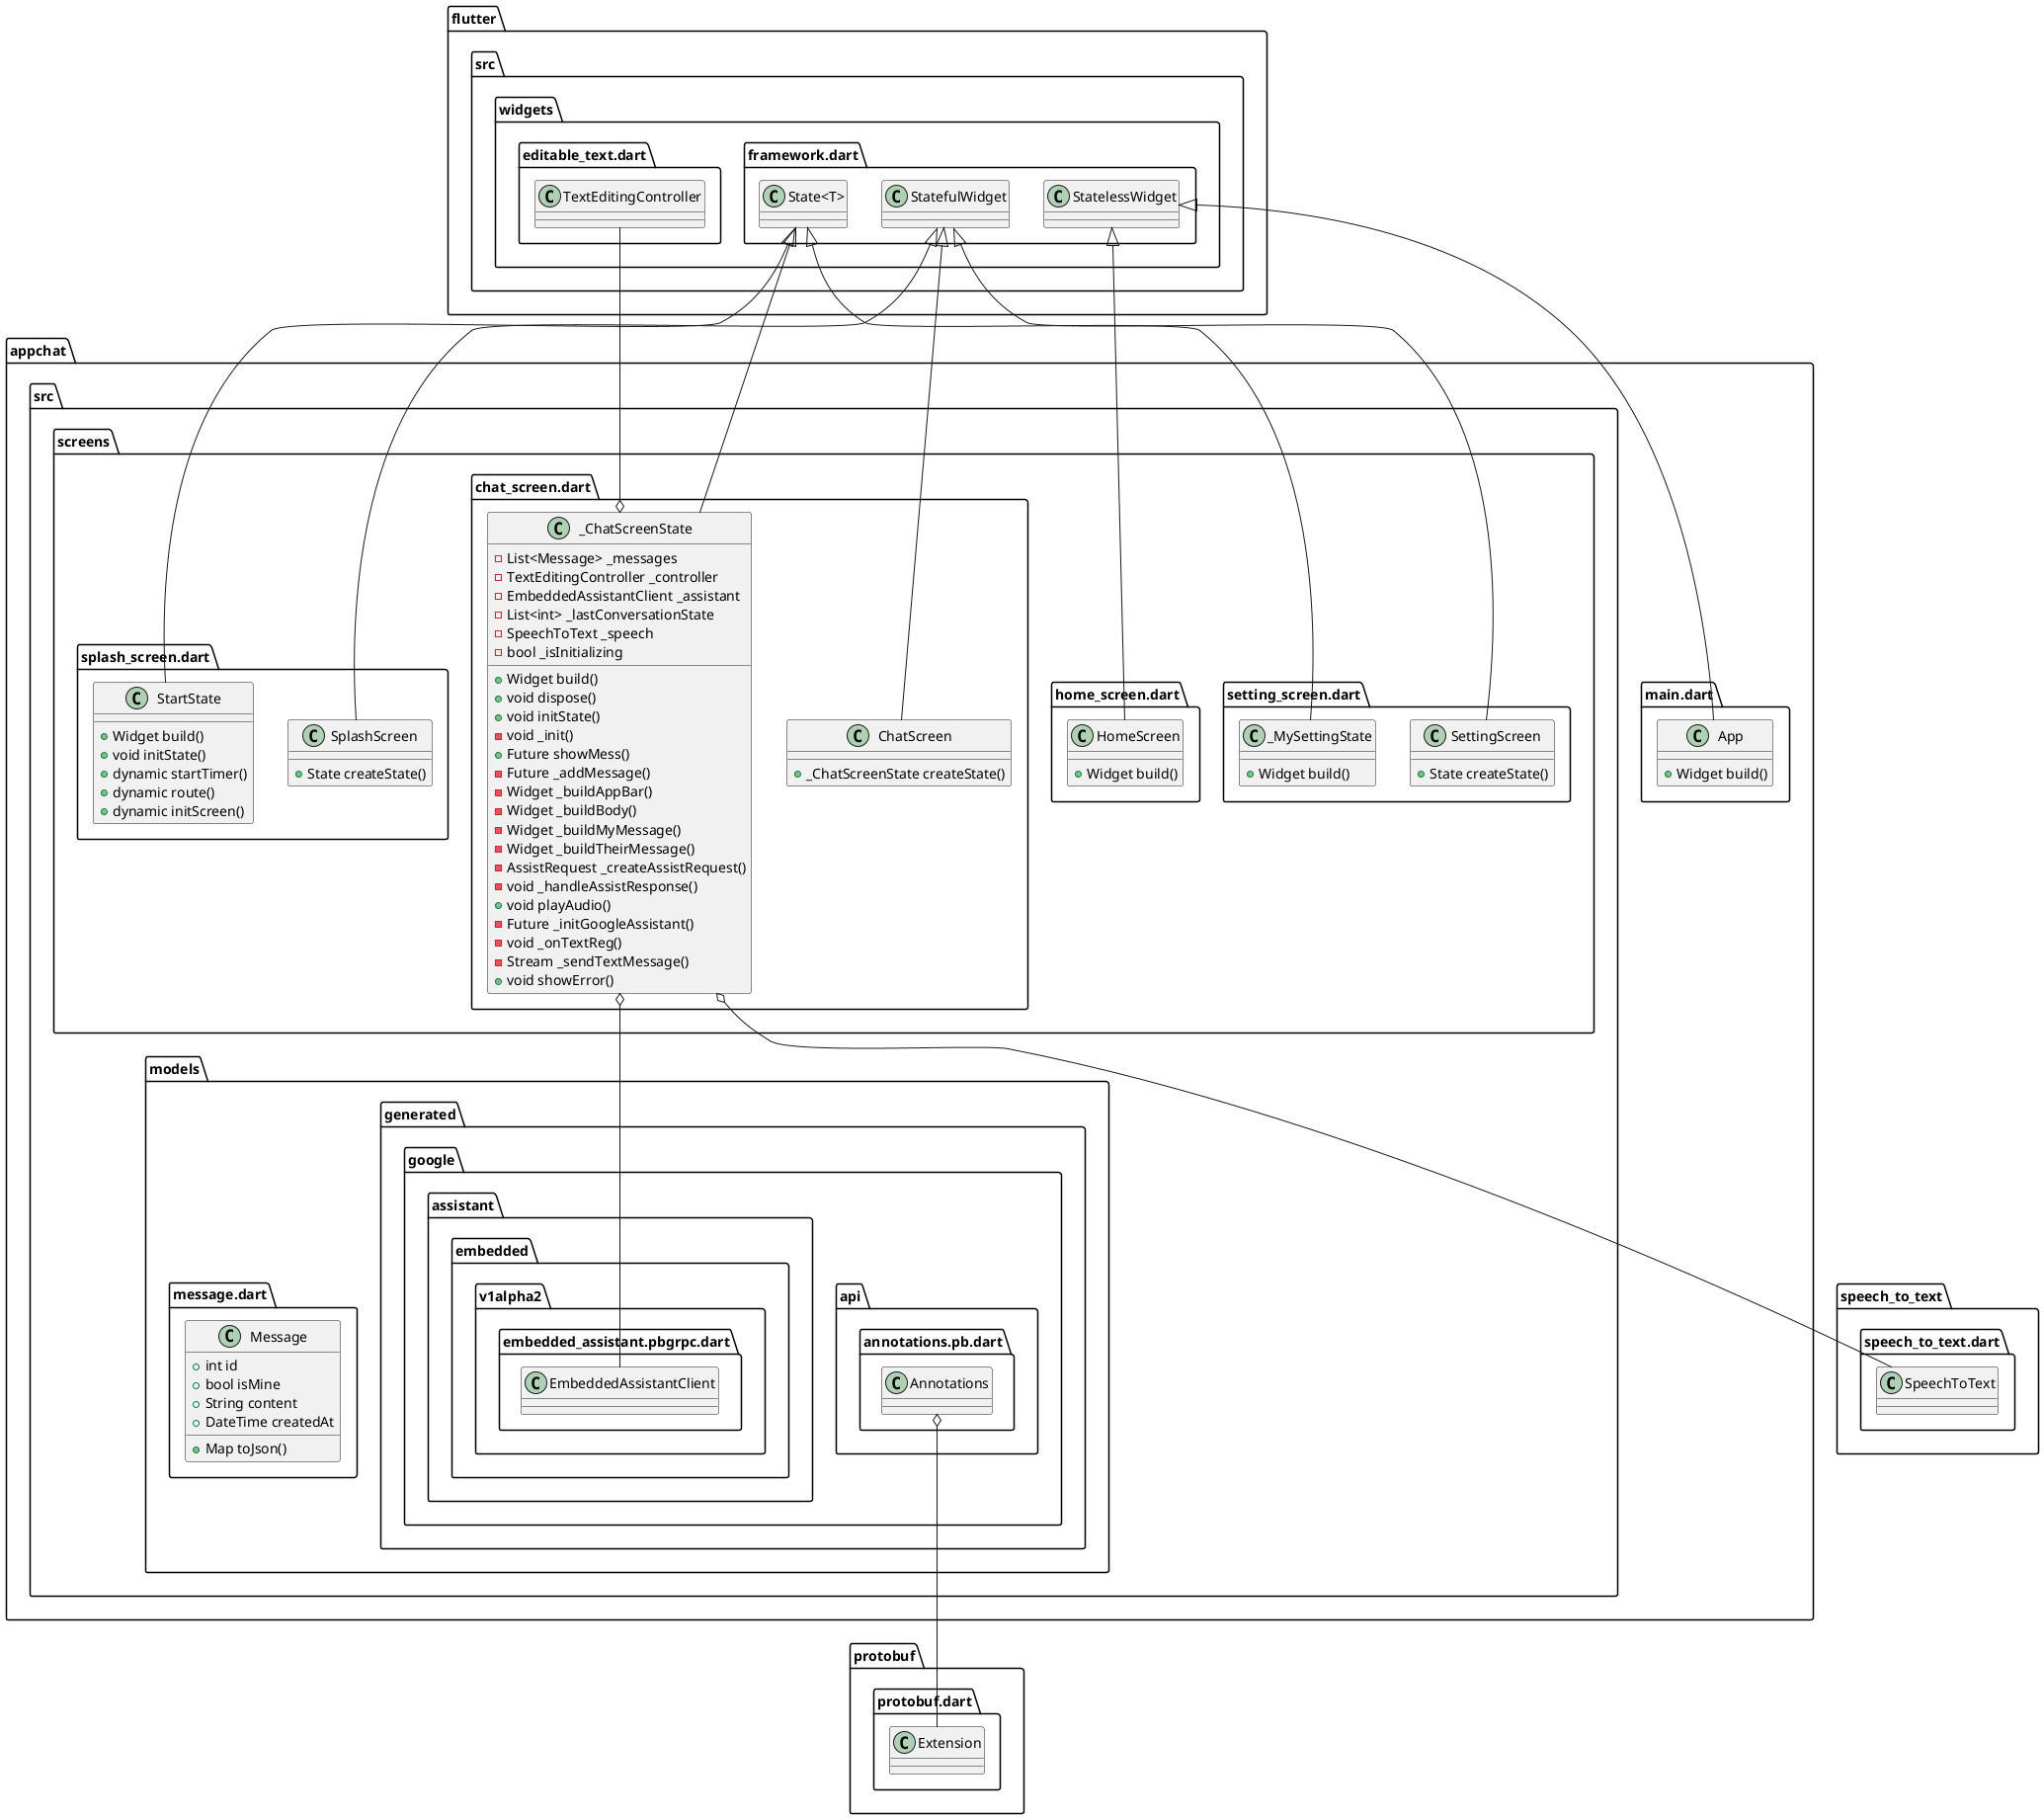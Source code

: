@startuml
set namespaceSeparator ::

class "appchat::main.dart::App" {
  +Widget build()
}

"flutter::src::widgets::framework.dart::StatelessWidget" <|-- "appchat::main.dart::App"

' class "appchat::src::models::generated::google::type::latlng.pb.dart::LatLng" {
'   {static} -BuilderInfo _i
'   {static} -LatLng _defaultInstance
'   +BuilderInfo info_
'   +double latitude
'   +double longitude
'   +LatLng clone()
'   +LatLng copyWith()
'   {static} +LatLng create()
'   +LatLng createEmptyInstance()
'   {static} +PbList createRepeated()
'   {static} +LatLng getDefault()
'   +bool hasLatitude()
'   +void clearLatitude()
'   +bool hasLongitude()
'   +void clearLongitude()
' }

' "appchat::src::models::generated::google::type::latlng.pb.dart::LatLng" o-- "protobuf::protobuf.dart::BuilderInfo"
' "appchat::src::models::generated::google::type::latlng.pb.dart::LatLng" o-- "appchat::src::models::generated::google::type::latlng.pb.dart::LatLng"
' "protobuf::protobuf.dart::GeneratedMessage" <|-- "appchat::src::models::generated::google::type::latlng.pb.dart::LatLng"

' class "appchat::src::models::generated::google::assistant::embedded::v1alpha2::embedded_assistant.pbgrpc.dart::EmbeddedAssistantClient" {
'   {static} -ClientMethod<AssistRequest, AssistResponse> _$assist
'   +ResponseStream assist()
' }

' "appchat::src::models::generated::google::assistant::embedded::v1alpha2::embedded_assistant.pbgrpc.dart::EmbeddedAssistantClient" o-- "grpc::src::client::method.dart::ClientMethod<AssistRequest, AssistResponse>"
' "grpc::src::client::client.dart::Client" <|-- "appchat::src::models::generated::google::assistant::embedded::v1alpha2::embedded_assistant.pbgrpc.dart::EmbeddedAssistantClient"

' abstract class "appchat::src::models::generated::google::assistant::embedded::v1alpha2::embedded_assistant.pbgrpc.dart::EmbeddedAssistantServiceBase" {
'   +String $name
'   +Stream assist()
' }

' "grpc::src::server::service.dart::Service" <|-- "appchat::src::models::generated::google::assistant::embedded::v1alpha2::embedded_assistant.pbgrpc.dart::EmbeddedAssistantServiceBase"

' class "appchat::src::models::generated::google::assistant::embedded::v1alpha2::embedded_assistant.pbenum.dart::AssistResponse_EventType" {
'   {static} +AssistResponse_EventType EVENT_TYPE_UNSPECIFIED
'   {static} +AssistResponse_EventType END_OF_UTTERANCE
'   {static} +List<AssistResponse_EventType> values
'   {static} -Map<int, AssistResponse_EventType> _byValue
'   {static} +AssistResponse_EventType valueOf()
' }

' "appchat::src::models::generated::google::assistant::embedded::v1alpha2::embedded_assistant.pbenum.dart::AssistResponse_EventType" o-- "appchat::src::models::generated::google::assistant::embedded::v1alpha2::embedded_assistant.pbenum.dart::AssistResponse_EventType"
' "protobuf::protobuf.dart::ProtobufEnum" <|-- "appchat::src::models::generated::google::assistant::embedded::v1alpha2::embedded_assistant.pbenum.dart::AssistResponse_EventType"

' class "appchat::src::models::generated::google::assistant::embedded::v1alpha2::embedded_assistant.pbenum.dart::AudioInConfig_Encoding" {
'   {static} +AudioInConfig_Encoding ENCODING_UNSPECIFIED
'   {static} +AudioInConfig_Encoding LINEAR16
'   {static} +AudioInConfig_Encoding FLAC
'   {static} +List<AudioInConfig_Encoding> values
'   {static} -Map<int, AudioInConfig_Encoding> _byValue
'   {static} +AudioInConfig_Encoding valueOf()
' }

' "appchat::src::models::generated::google::assistant::embedded::v1alpha2::embedded_assistant.pbenum.dart::AudioInConfig_Encoding" o-- "appchat::src::models::generated::google::assistant::embedded::v1alpha2::embedded_assistant.pbenum.dart::AudioInConfig_Encoding"
' "protobuf::protobuf.dart::ProtobufEnum" <|-- "appchat::src::models::generated::google::assistant::embedded::v1alpha2::embedded_assistant.pbenum.dart::AudioInConfig_Encoding"

' class "appchat::src::models::generated::google::assistant::embedded::v1alpha2::embedded_assistant.pbenum.dart::AudioOutConfig_Encoding" {
'   {static} +AudioOutConfig_Encoding ENCODING_UNSPECIFIED
'   {static} +AudioOutConfig_Encoding LINEAR16
'   {static} +AudioOutConfig_Encoding MP3
'   {static} +AudioOutConfig_Encoding OPUS_IN_OGG
'   {static} +List<AudioOutConfig_Encoding> values
'   {static} -Map<int, AudioOutConfig_Encoding> _byValue
'   {static} +AudioOutConfig_Encoding valueOf()
' }

' "appchat::src::models::generated::google::assistant::embedded::v1alpha2::embedded_assistant.pbenum.dart::AudioOutConfig_Encoding" o-- "appchat::src::models::generated::google::assistant::embedded::v1alpha2::embedded_assistant.pbenum.dart::AudioOutConfig_Encoding"
' "protobuf::protobuf.dart::ProtobufEnum" <|-- "appchat::src::models::generated::google::assistant::embedded::v1alpha2::embedded_assistant.pbenum.dart::AudioOutConfig_Encoding"

' class "appchat::src::models::generated::google::assistant::embedded::v1alpha2::embedded_assistant.pbenum.dart::ScreenOutConfig_ScreenMode" {
'   {static} +ScreenOutConfig_ScreenMode SCREEN_MODE_UNSPECIFIED
'   {static} +ScreenOutConfig_ScreenMode OFF
'   {static} +ScreenOutConfig_ScreenMode PLAYING
'   {static} +List<ScreenOutConfig_ScreenMode> values
'   {static} -Map<int, ScreenOutConfig_ScreenMode> _byValue
'   {static} +ScreenOutConfig_ScreenMode valueOf()
' }

' "appchat::src::models::generated::google::assistant::embedded::v1alpha2::embedded_assistant.pbenum.dart::ScreenOutConfig_ScreenMode" o-- "appchat::src::models::generated::google::assistant::embedded::v1alpha2::embedded_assistant.pbenum.dart::ScreenOutConfig_ScreenMode"
' "protobuf::protobuf.dart::ProtobufEnum" <|-- "appchat::src::models::generated::google::assistant::embedded::v1alpha2::embedded_assistant.pbenum.dart::ScreenOutConfig_ScreenMode"

' class "appchat::src::models::generated::google::assistant::embedded::v1alpha2::embedded_assistant.pbenum.dart::ScreenOut_Format" {
'   {static} +ScreenOut_Format FORMAT_UNSPECIFIED
'   {static} +ScreenOut_Format HTML
'   {static} +List<ScreenOut_Format> values
'   {static} -Map<int, ScreenOut_Format> _byValue
'   {static} +ScreenOut_Format valueOf()
' }

' "appchat::src::models::generated::google::assistant::embedded::v1alpha2::embedded_assistant.pbenum.dart::ScreenOut_Format" o-- "appchat::src::models::generated::google::assistant::embedded::v1alpha2::embedded_assistant.pbenum.dart::ScreenOut_Format"
' "protobuf::protobuf.dart::ProtobufEnum" <|-- "appchat::src::models::generated::google::assistant::embedded::v1alpha2::embedded_assistant.pbenum.dart::ScreenOut_Format"

' class "appchat::src::models::generated::google::assistant::embedded::v1alpha2::embedded_assistant.pbenum.dart::DialogStateOut_MicrophoneMode" {
'   {static} +DialogStateOut_MicrophoneMode MICROPHONE_MODE_UNSPECIFIED
'   {static} +DialogStateOut_MicrophoneMode CLOSE_MICROPHONE
'   {static} +DialogStateOut_MicrophoneMode DIALOG_FOLLOW_ON
'   {static} +List<DialogStateOut_MicrophoneMode> values
'   {static} -Map<int, DialogStateOut_MicrophoneMode> _byValue
'   {static} +DialogStateOut_MicrophoneMode valueOf()
' }

' "appchat::src::models::generated::google::assistant::embedded::v1alpha2::embedded_assistant.pbenum.dart::DialogStateOut_MicrophoneMode" o-- "appchat::src::models::generated::google::assistant::embedded::v1alpha2::embedded_assistant.pbenum.dart::DialogStateOut_MicrophoneMode"
' "protobuf::protobuf.dart::ProtobufEnum" <|-- "appchat::src::models::generated::google::assistant::embedded::v1alpha2::embedded_assistant.pbenum.dart::DialogStateOut_MicrophoneMode"

' class "appchat::src::models::generated::google::assistant::embedded::v1alpha2::embedded_assistant.pb.dart::AssistRequest_Type" {
'   +int index
'   {static} +List<AssistRequest_Type> values
'   {static} +AssistRequest_Type config
'   {static} +AssistRequest_Type audioIn
'   {static} +AssistRequest_Type notSet
' }

' "appchat::src::models::generated::google::assistant::embedded::v1alpha2::embedded_assistant.pb.dart::AssistRequest_Type" o-- "appchat::src::models::generated::google::assistant::embedded::v1alpha2::embedded_assistant.pb.dart::AssistRequest_Type"

' class "appchat::src::models::generated::google::assistant::embedded::v1alpha2::embedded_assistant.pb.dart::AssistConfig_Type" {
'   +int index
'   {static} +List<AssistConfig_Type> values
'   {static} +AssistConfig_Type audioInConfig
'   {static} +AssistConfig_Type textQuery
'   {static} +AssistConfig_Type notSet
' }

' "appchat::src::models::generated::google::assistant::embedded::v1alpha2::embedded_assistant.pb.dart::AssistConfig_Type" o-- "appchat::src::models::generated::google::assistant::embedded::v1alpha2::embedded_assistant.pb.dart::AssistConfig_Type"

' class "appchat::src::models::generated::google::assistant::embedded::v1alpha2::embedded_assistant.pb.dart::DeviceLocation_Type" {
'   +int index
'   {static} +List<DeviceLocation_Type> values
'   {static} +DeviceLocation_Type coordinates
'   {static} +DeviceLocation_Type notSet
' }

' "appchat::src::models::generated::google::assistant::embedded::v1alpha2::embedded_assistant.pb.dart::DeviceLocation_Type" o-- "appchat::src::models::generated::google::assistant::embedded::v1alpha2::embedded_assistant.pb.dart::DeviceLocation_Type"

' class "appchat::src::models::generated::google::assistant::embedded::v1alpha2::embedded_assistant.pb.dart::AssistRequest" {
'   {static} -Map<int, AssistRequest_Type> _AssistRequest_TypeByTag
'   {static} -BuilderInfo _i
'   {static} -AssistRequest _defaultInstance
'   +BuilderInfo info_
'   +AssistConfig config
'   +List<int> audioIn
'   +AssistRequest clone()
'   +AssistRequest copyWith()
'   {static} +AssistRequest create()
'   +AssistRequest createEmptyInstance()
'   {static} +PbList createRepeated()
'   {static} +AssistRequest getDefault()
'   +AssistRequest_Type whichType()
'   +void clearType()
'   +bool hasConfig()
'   +void clearConfig()
'   +AssistConfig ensureConfig()
'   +bool hasAudioIn()
'   +void clearAudioIn()
' }

' "appchat::src::models::generated::google::assistant::embedded::v1alpha2::embedded_assistant.pb.dart::AssistRequest" o-- "protobuf::protobuf.dart::BuilderInfo"
' "appchat::src::models::generated::google::assistant::embedded::v1alpha2::embedded_assistant.pb.dart::AssistRequest" o-- "appchat::src::models::generated::google::assistant::embedded::v1alpha2::embedded_assistant.pb.dart::AssistRequest"
' "appchat::src::models::generated::google::assistant::embedded::v1alpha2::embedded_assistant.pb.dart::AssistRequest" o-- "appchat::src::models::generated::google::assistant::embedded::v1alpha2::embedded_assistant.pb.dart::AssistConfig"
' "protobuf::protobuf.dart::GeneratedMessage" <|-- "appchat::src::models::generated::google::assistant::embedded::v1alpha2::embedded_assistant.pb.dart::AssistRequest"

' class "appchat::src::models::generated::google::assistant::embedded::v1alpha2::embedded_assistant.pb.dart::AssistResponse" {
'   {static} -BuilderInfo _i
'   {static} -AssistResponse _defaultInstance
'   +BuilderInfo info_
'   +AssistResponse_EventType eventType
'   +List<SpeechRecognitionResult> speechResults
'   +AudioOut audioOut
'   +ScreenOut screenOut
'   +DialogStateOut dialogStateOut
'   +DeviceAction deviceAction
'   +DebugInfo debugInfo
'   +AssistResponse clone()
'   +AssistResponse copyWith()
'   {static} +AssistResponse create()
'   +AssistResponse createEmptyInstance()
'   {static} +PbList createRepeated()
'   {static} +AssistResponse getDefault()
'   +bool hasEventType()
'   +void clearEventType()
'   +bool hasAudioOut()
'   +void clearAudioOut()
'   +AudioOut ensureAudioOut()
'   +bool hasScreenOut()
'   +void clearScreenOut()
'   +ScreenOut ensureScreenOut()
'   +bool hasDialogStateOut()
'   +void clearDialogStateOut()
'   +DialogStateOut ensureDialogStateOut()
'   +bool hasDeviceAction()
'   +void clearDeviceAction()
'   +DeviceAction ensureDeviceAction()
'   +bool hasDebugInfo()
'   +void clearDebugInfo()
'   +DebugInfo ensureDebugInfo()
' }

' "appchat::src::models::generated::google::assistant::embedded::v1alpha2::embedded_assistant.pb.dart::AssistResponse" o-- "protobuf::protobuf.dart::BuilderInfo"
' "appchat::src::models::generated::google::assistant::embedded::v1alpha2::embedded_assistant.pb.dart::AssistResponse" o-- "appchat::src::models::generated::google::assistant::embedded::v1alpha2::embedded_assistant.pb.dart::AssistResponse"
' "appchat::src::models::generated::google::assistant::embedded::v1alpha2::embedded_assistant.pb.dart::AssistResponse" o-- "appchat::src::models::generated::google::assistant::embedded::v1alpha2::embedded_assistant.pbenum.dart::AssistResponse_EventType"
' "appchat::src::models::generated::google::assistant::embedded::v1alpha2::embedded_assistant.pb.dart::AssistResponse" o-- "appchat::src::models::generated::google::assistant::embedded::v1alpha2::embedded_assistant.pb.dart::AudioOut"
' "appchat::src::models::generated::google::assistant::embedded::v1alpha2::embedded_assistant.pb.dart::AssistResponse" o-- "appchat::src::models::generated::google::assistant::embedded::v1alpha2::embedded_assistant.pb.dart::ScreenOut"
' "appchat::src::models::generated::google::assistant::embedded::v1alpha2::embedded_assistant.pb.dart::AssistResponse" o-- "appchat::src::models::generated::google::assistant::embedded::v1alpha2::embedded_assistant.pb.dart::DialogStateOut"
' "appchat::src::models::generated::google::assistant::embedded::v1alpha2::embedded_assistant.pb.dart::AssistResponse" o-- "appchat::src::models::generated::google::assistant::embedded::v1alpha2::embedded_assistant.pb.dart::DeviceAction"
' "appchat::src::models::generated::google::assistant::embedded::v1alpha2::embedded_assistant.pb.dart::AssistResponse" o-- "appchat::src::models::generated::google::assistant::embedded::v1alpha2::embedded_assistant.pb.dart::DebugInfo"
' "protobuf::protobuf.dart::GeneratedMessage" <|-- "appchat::src::models::generated::google::assistant::embedded::v1alpha2::embedded_assistant.pb.dart::AssistResponse"

' class "appchat::src::models::generated::google::assistant::embedded::v1alpha2::embedded_assistant.pb.dart::DebugInfo" {
'   {static} -BuilderInfo _i
'   {static} -DebugInfo _defaultInstance
'   +BuilderInfo info_
'   +String aogAgentToAssistantJson
'   +DebugInfo clone()
'   +DebugInfo copyWith()
'   {static} +DebugInfo create()
'   +DebugInfo createEmptyInstance()
'   {static} +PbList createRepeated()
'   {static} +DebugInfo getDefault()
'   +bool hasAogAgentToAssistantJson()
'   +void clearAogAgentToAssistantJson()
' }

' "appchat::src::models::generated::google::assistant::embedded::v1alpha2::embedded_assistant.pb.dart::DebugInfo" o-- "protobuf::protobuf.dart::BuilderInfo"
' "appchat::src::models::generated::google::assistant::embedded::v1alpha2::embedded_assistant.pb.dart::DebugInfo" o-- "appchat::src::models::generated::google::assistant::embedded::v1alpha2::embedded_assistant.pb.dart::DebugInfo"
' "protobuf::protobuf.dart::GeneratedMessage" <|-- "appchat::src::models::generated::google::assistant::embedded::v1alpha2::embedded_assistant.pb.dart::DebugInfo"

' class "appchat::src::models::generated::google::assistant::embedded::v1alpha2::embedded_assistant.pb.dart::AssistConfig" {
'   {static} -Map<int, AssistConfig_Type> _AssistConfig_TypeByTag
'   {static} -BuilderInfo _i
'   {static} -AssistConfig _defaultInstance
'   +BuilderInfo info_
'   +AudioInConfig audioInConfig
'   +AudioOutConfig audioOutConfig
'   +DialogStateIn dialogStateIn
'   +DeviceConfig deviceConfig
'   +DebugConfig debugConfig
'   +String textQuery
'   +ScreenOutConfig screenOutConfig
'   +AssistConfig clone()
'   +AssistConfig copyWith()
'   {static} +AssistConfig create()
'   +AssistConfig createEmptyInstance()
'   {static} +PbList createRepeated()
'   {static} +AssistConfig getDefault()
'   +AssistConfig_Type whichType()
'   +void clearType()
'   +bool hasAudioInConfig()
'   +void clearAudioInConfig()
'   +AudioInConfig ensureAudioInConfig()
'   +bool hasAudioOutConfig()
'   +void clearAudioOutConfig()
'   +AudioOutConfig ensureAudioOutConfig()
'   +bool hasDialogStateIn()
'   +void clearDialogStateIn()
'   +DialogStateIn ensureDialogStateIn()
'   +bool hasDeviceConfig()
'   +void clearDeviceConfig()
'   +DeviceConfig ensureDeviceConfig()
'   +bool hasDebugConfig()
'   +void clearDebugConfig()
'   +DebugConfig ensureDebugConfig()
'   +bool hasTextQuery()
'   +void clearTextQuery()
'   +bool hasScreenOutConfig()
'   +void clearScreenOutConfig()
'   +ScreenOutConfig ensureScreenOutConfig()
' }

' "appchat::src::models::generated::google::assistant::embedded::v1alpha2::embedded_assistant.pb.dart::AssistConfig" o-- "protobuf::protobuf.dart::BuilderInfo"
' "appchat::src::models::generated::google::assistant::embedded::v1alpha2::embedded_assistant.pb.dart::AssistConfig" o-- "appchat::src::models::generated::google::assistant::embedded::v1alpha2::embedded_assistant.pb.dart::AssistConfig"
' "appchat::src::models::generated::google::assistant::embedded::v1alpha2::embedded_assistant.pb.dart::AssistConfig" o-- "appchat::src::models::generated::google::assistant::embedded::v1alpha2::embedded_assistant.pb.dart::AudioInConfig"
' "appchat::src::models::generated::google::assistant::embedded::v1alpha2::embedded_assistant.pb.dart::AssistConfig" o-- "appchat::src::models::generated::google::assistant::embedded::v1alpha2::embedded_assistant.pb.dart::AudioOutConfig"
' "appchat::src::models::generated::google::assistant::embedded::v1alpha2::embedded_assistant.pb.dart::AssistConfig" o-- "appchat::src::models::generated::google::assistant::embedded::v1alpha2::embedded_assistant.pb.dart::DialogStateIn"
' "appchat::src::models::generated::google::assistant::embedded::v1alpha2::embedded_assistant.pb.dart::AssistConfig" o-- "appchat::src::models::generated::google::assistant::embedded::v1alpha2::embedded_assistant.pb.dart::DeviceConfig"
' "appchat::src::models::generated::google::assistant::embedded::v1alpha2::embedded_assistant.pb.dart::AssistConfig" o-- "appchat::src::models::generated::google::assistant::embedded::v1alpha2::embedded_assistant.pb.dart::DebugConfig"
' "appchat::src::models::generated::google::assistant::embedded::v1alpha2::embedded_assistant.pb.dart::AssistConfig" o-- "appchat::src::models::generated::google::assistant::embedded::v1alpha2::embedded_assistant.pb.dart::ScreenOutConfig"
' "protobuf::protobuf.dart::GeneratedMessage" <|-- "appchat::src::models::generated::google::assistant::embedded::v1alpha2::embedded_assistant.pb.dart::AssistConfig"

' class "appchat::src::models::generated::google::assistant::embedded::v1alpha2::embedded_assistant.pb.dart::AudioInConfig" {
'   {static} -BuilderInfo _i
'   {static} -AudioInConfig _defaultInstance
'   +BuilderInfo info_
'   +AudioInConfig_Encoding encoding
'   +int sampleRateHertz
'   +AudioInConfig clone()
'   +AudioInConfig copyWith()
'   {static} +AudioInConfig create()
'   +AudioInConfig createEmptyInstance()
'   {static} +PbList createRepeated()
'   {static} +AudioInConfig getDefault()
'   +bool hasEncoding()
'   +void clearEncoding()
'   +bool hasSampleRateHertz()
'   +void clearSampleRateHertz()
' }

' "appchat::src::models::generated::google::assistant::embedded::v1alpha2::embedded_assistant.pb.dart::AudioInConfig" o-- "protobuf::protobuf.dart::BuilderInfo"
' "appchat::src::models::generated::google::assistant::embedded::v1alpha2::embedded_assistant.pb.dart::AudioInConfig" o-- "appchat::src::models::generated::google::assistant::embedded::v1alpha2::embedded_assistant.pb.dart::AudioInConfig"
' "appchat::src::models::generated::google::assistant::embedded::v1alpha2::embedded_assistant.pb.dart::AudioInConfig" o-- "appchat::src::models::generated::google::assistant::embedded::v1alpha2::embedded_assistant.pbenum.dart::AudioInConfig_Encoding"
' "protobuf::protobuf.dart::GeneratedMessage" <|-- "appchat::src::models::generated::google::assistant::embedded::v1alpha2::embedded_assistant.pb.dart::AudioInConfig"

' class "appchat::src::models::generated::google::assistant::embedded::v1alpha2::embedded_assistant.pb.dart::AudioOutConfig" {
'   {static} -BuilderInfo _i
'   {static} -AudioOutConfig _defaultInstance
'   +BuilderInfo info_
'   +AudioOutConfig_Encoding encoding
'   +int sampleRateHertz
'   +int volumePercentage
'   +AudioOutConfig clone()
'   +AudioOutConfig copyWith()
'   {static} +AudioOutConfig create()
'   +AudioOutConfig createEmptyInstance()
'   {static} +PbList createRepeated()
'   {static} +AudioOutConfig getDefault()
'   +bool hasEncoding()
'   +void clearEncoding()
'   +bool hasSampleRateHertz()
'   +void clearSampleRateHertz()
'   +bool hasVolumePercentage()
'   +void clearVolumePercentage()
' }

' "appchat::src::models::generated::google::assistant::embedded::v1alpha2::embedded_assistant.pb.dart::AudioOutConfig" o-- "protobuf::protobuf.dart::BuilderInfo"
' "appchat::src::models::generated::google::assistant::embedded::v1alpha2::embedded_assistant.pb.dart::AudioOutConfig" o-- "appchat::src::models::generated::google::assistant::embedded::v1alpha2::embedded_assistant.pb.dart::AudioOutConfig"
' "appchat::src::models::generated::google::assistant::embedded::v1alpha2::embedded_assistant.pb.dart::AudioOutConfig" o-- "appchat::src::models::generated::google::assistant::embedded::v1alpha2::embedded_assistant.pbenum.dart::AudioOutConfig_Encoding"
' "protobuf::protobuf.dart::GeneratedMessage" <|-- "appchat::src::models::generated::google::assistant::embedded::v1alpha2::embedded_assistant.pb.dart::AudioOutConfig"

' class "appchat::src::models::generated::google::assistant::embedded::v1alpha2::embedded_assistant.pb.dart::ScreenOutConfig" {
'   {static} -BuilderInfo _i
'   {static} -ScreenOutConfig _defaultInstance
'   +BuilderInfo info_
'   +ScreenOutConfig_ScreenMode screenMode
'   +ScreenOutConfig clone()
'   +ScreenOutConfig copyWith()
'   {static} +ScreenOutConfig create()
'   +ScreenOutConfig createEmptyInstance()
'   {static} +PbList createRepeated()
'   {static} +ScreenOutConfig getDefault()
'   +bool hasScreenMode()
'   +void clearScreenMode()
' }

' "appchat::src::models::generated::google::assistant::embedded::v1alpha2::embedded_assistant.pb.dart::ScreenOutConfig" o-- "protobuf::protobuf.dart::BuilderInfo"
' "appchat::src::models::generated::google::assistant::embedded::v1alpha2::embedded_assistant.pb.dart::ScreenOutConfig" o-- "appchat::src::models::generated::google::assistant::embedded::v1alpha2::embedded_assistant.pb.dart::ScreenOutConfig"
' "appchat::src::models::generated::google::assistant::embedded::v1alpha2::embedded_assistant.pb.dart::ScreenOutConfig" o-- "appchat::src::models::generated::google::assistant::embedded::v1alpha2::embedded_assistant.pbenum.dart::ScreenOutConfig_ScreenMode"
' "protobuf::protobuf.dart::GeneratedMessage" <|-- "appchat::src::models::generated::google::assistant::embedded::v1alpha2::embedded_assistant.pb.dart::ScreenOutConfig"

' class "appchat::src::models::generated::google::assistant::embedded::v1alpha2::embedded_assistant.pb.dart::DialogStateIn" {
'   {static} -BuilderInfo _i
'   {static} -DialogStateIn _defaultInstance
'   +BuilderInfo info_
'   +List<int> conversationState
'   +String languageCode
'   +DeviceLocation deviceLocation
'   +bool isNewConversation
'   +DialogStateIn clone()
'   +DialogStateIn copyWith()
'   {static} +DialogStateIn create()
'   +DialogStateIn createEmptyInstance()
'   {static} +PbList createRepeated()
'   {static} +DialogStateIn getDefault()
'   +bool hasConversationState()
'   +void clearConversationState()
'   +bool hasLanguageCode()
'   +void clearLanguageCode()
'   +bool hasDeviceLocation()
'   +void clearDeviceLocation()
'   +DeviceLocation ensureDeviceLocation()
'   +bool hasIsNewConversation()
'   +void clearIsNewConversation()
' }

' "appchat::src::models::generated::google::assistant::embedded::v1alpha2::embedded_assistant.pb.dart::DialogStateIn" o-- "protobuf::protobuf.dart::BuilderInfo"
' "appchat::src::models::generated::google::assistant::embedded::v1alpha2::embedded_assistant.pb.dart::DialogStateIn" o-- "appchat::src::models::generated::google::assistant::embedded::v1alpha2::embedded_assistant.pb.dart::DialogStateIn"
' "appchat::src::models::generated::google::assistant::embedded::v1alpha2::embedded_assistant.pb.dart::DialogStateIn" o-- "appchat::src::models::generated::google::assistant::embedded::v1alpha2::embedded_assistant.pb.dart::DeviceLocation"
' "protobuf::protobuf.dart::GeneratedMessage" <|-- "appchat::src::models::generated::google::assistant::embedded::v1alpha2::embedded_assistant.pb.dart::DialogStateIn"

' class "appchat::src::models::generated::google::assistant::embedded::v1alpha2::embedded_assistant.pb.dart::DeviceConfig" {
'   {static} -BuilderInfo _i
'   {static} -DeviceConfig _defaultInstance
'   +BuilderInfo info_
'   +String deviceId
'   +String deviceModelId
'   +DeviceConfig clone()
'   +DeviceConfig copyWith()
'   {static} +DeviceConfig create()
'   +DeviceConfig createEmptyInstance()
'   {static} +PbList createRepeated()
'   {static} +DeviceConfig getDefault()
'   +bool hasDeviceId()
'   +void clearDeviceId()
'   +bool hasDeviceModelId()
'   +void clearDeviceModelId()
' }

' "appchat::src::models::generated::google::assistant::embedded::v1alpha2::embedded_assistant.pb.dart::DeviceConfig" o-- "protobuf::protobuf.dart::BuilderInfo"
' "appchat::src::models::generated::google::assistant::embedded::v1alpha2::embedded_assistant.pb.dart::DeviceConfig" o-- "appchat::src::models::generated::google::assistant::embedded::v1alpha2::embedded_assistant.pb.dart::DeviceConfig"
' "protobuf::protobuf.dart::GeneratedMessage" <|-- "appchat::src::models::generated::google::assistant::embedded::v1alpha2::embedded_assistant.pb.dart::DeviceConfig"

' class "appchat::src::models::generated::google::assistant::embedded::v1alpha2::embedded_assistant.pb.dart::AudioOut" {
'   {static} -BuilderInfo _i
'   {static} -AudioOut _defaultInstance
'   +BuilderInfo info_
'   +List<int> audioData
'   +AudioOut clone()
'   +AudioOut copyWith()
'   {static} +AudioOut create()
'   +AudioOut createEmptyInstance()
'   {static} +PbList createRepeated()
'   {static} +AudioOut getDefault()
'   +bool hasAudioData()
'   +void clearAudioData()
' }

' "appchat::src::models::generated::google::assistant::embedded::v1alpha2::embedded_assistant.pb.dart::AudioOut" o-- "protobuf::protobuf.dart::BuilderInfo"
' "appchat::src::models::generated::google::assistant::embedded::v1alpha2::embedded_assistant.pb.dart::AudioOut" o-- "appchat::src::models::generated::google::assistant::embedded::v1alpha2::embedded_assistant.pb.dart::AudioOut"
' "protobuf::protobuf.dart::GeneratedMessage" <|-- "appchat::src::models::generated::google::assistant::embedded::v1alpha2::embedded_assistant.pb.dart::AudioOut"

' class "appchat::src::models::generated::google::assistant::embedded::v1alpha2::embedded_assistant.pb.dart::ScreenOut" {
'   {static} -BuilderInfo _i
'   {static} -ScreenOut _defaultInstance
'   +BuilderInfo info_
'   +ScreenOut_Format format
'   +List<int> data
'   +ScreenOut clone()
'   +ScreenOut copyWith()
'   {static} +ScreenOut create()
'   +ScreenOut createEmptyInstance()
'   {static} +PbList createRepeated()
'   {static} +ScreenOut getDefault()
'   +bool hasFormat()
'   +void clearFormat()
'   +bool hasData()
'   +void clearData()
' }

' "appchat::src::models::generated::google::assistant::embedded::v1alpha2::embedded_assistant.pb.dart::ScreenOut" o-- "protobuf::protobuf.dart::BuilderInfo"
' "appchat::src::models::generated::google::assistant::embedded::v1alpha2::embedded_assistant.pb.dart::ScreenOut" o-- "appchat::src::models::generated::google::assistant::embedded::v1alpha2::embedded_assistant.pb.dart::ScreenOut"
' "appchat::src::models::generated::google::assistant::embedded::v1alpha2::embedded_assistant.pb.dart::ScreenOut" o-- "appchat::src::models::generated::google::assistant::embedded::v1alpha2::embedded_assistant.pbenum.dart::ScreenOut_Format"
' "protobuf::protobuf.dart::GeneratedMessage" <|-- "appchat::src::models::generated::google::assistant::embedded::v1alpha2::embedded_assistant.pb.dart::ScreenOut"

' class "appchat::src::models::generated::google::assistant::embedded::v1alpha2::embedded_assistant.pb.dart::DeviceAction" {
'   {static} -BuilderInfo _i
'   {static} -DeviceAction _defaultInstance
'   +BuilderInfo info_
'   +String deviceRequestJson
'   +DeviceAction clone()
'   +DeviceAction copyWith()
'   {static} +DeviceAction create()
'   +DeviceAction createEmptyInstance()
'   {static} +PbList createRepeated()
'   {static} +DeviceAction getDefault()
'   +bool hasDeviceRequestJson()
'   +void clearDeviceRequestJson()
' }

' "appchat::src::models::generated::google::assistant::embedded::v1alpha2::embedded_assistant.pb.dart::DeviceAction" o-- "protobuf::protobuf.dart::BuilderInfo"
' "appchat::src::models::generated::google::assistant::embedded::v1alpha2::embedded_assistant.pb.dart::DeviceAction" o-- "appchat::src::models::generated::google::assistant::embedded::v1alpha2::embedded_assistant.pb.dart::DeviceAction"
' "protobuf::protobuf.dart::GeneratedMessage" <|-- "appchat::src::models::generated::google::assistant::embedded::v1alpha2::embedded_assistant.pb.dart::DeviceAction"

' class "appchat::src::models::generated::google::assistant::embedded::v1alpha2::embedded_assistant.pb.dart::SpeechRecognitionResult" {
'   {static} -BuilderInfo _i
'   {static} -SpeechRecognitionResult _defaultInstance
'   +BuilderInfo info_
'   +String transcript
'   +double stability
'   +SpeechRecognitionResult clone()
'   +SpeechRecognitionResult copyWith()
'   {static} +SpeechRecognitionResult create()
'   +SpeechRecognitionResult createEmptyInstance()
'   {static} +PbList createRepeated()
'   {static} +SpeechRecognitionResult getDefault()
'   +bool hasTranscript()
'   +void clearTranscript()
'   +bool hasStability()
'   +void clearStability()
' }

' "appchat::src::models::generated::google::assistant::embedded::v1alpha2::embedded_assistant.pb.dart::SpeechRecognitionResult" o-- "protobuf::protobuf.dart::BuilderInfo"
' "appchat::src::models::generated::google::assistant::embedded::v1alpha2::embedded_assistant.pb.dart::SpeechRecognitionResult" o-- "appchat::src::models::generated::google::assistant::embedded::v1alpha2::embedded_assistant.pb.dart::SpeechRecognitionResult"
' "protobuf::protobuf.dart::GeneratedMessage" <|-- "appchat::src::models::generated::google::assistant::embedded::v1alpha2::embedded_assistant.pb.dart::SpeechRecognitionResult"

' class "appchat::src::models::generated::google::assistant::embedded::v1alpha2::embedded_assistant.pb.dart::DialogStateOut" {
'   {static} -BuilderInfo _i
'   {static} -DialogStateOut _defaultInstance
'   +BuilderInfo info_
'   +String supplementalDisplayText
'   +List<int> conversationState
'   +DialogStateOut_MicrophoneMode microphoneMode
'   +int volumePercentage
'   +DialogStateOut clone()
'   +DialogStateOut copyWith()
'   {static} +DialogStateOut create()
'   +DialogStateOut createEmptyInstance()
'   {static} +PbList createRepeated()
'   {static} +DialogStateOut getDefault()
'   +bool hasSupplementalDisplayText()
'   +void clearSupplementalDisplayText()
'   +bool hasConversationState()
'   +void clearConversationState()
'   +bool hasMicrophoneMode()
'   +void clearMicrophoneMode()
'   +bool hasVolumePercentage()
'   +void clearVolumePercentage()
' }

' "appchat::src::models::generated::google::assistant::embedded::v1alpha2::embedded_assistant.pb.dart::DialogStateOut" o-- "protobuf::protobuf.dart::BuilderInfo"
' "appchat::src::models::generated::google::assistant::embedded::v1alpha2::embedded_assistant.pb.dart::DialogStateOut" o-- "appchat::src::models::generated::google::assistant::embedded::v1alpha2::embedded_assistant.pb.dart::DialogStateOut"
' "appchat::src::models::generated::google::assistant::embedded::v1alpha2::embedded_assistant.pb.dart::DialogStateOut" o-- "appchat::src::models::generated::google::assistant::embedded::v1alpha2::embedded_assistant.pbenum.dart::DialogStateOut_MicrophoneMode"
' "protobuf::protobuf.dart::GeneratedMessage" <|-- "appchat::src::models::generated::google::assistant::embedded::v1alpha2::embedded_assistant.pb.dart::DialogStateOut"

' class "appchat::src::models::generated::google::assistant::embedded::v1alpha2::embedded_assistant.pb.dart::DebugConfig" {
'   {static} -BuilderInfo _i
'   {static} -DebugConfig _defaultInstance
'   +BuilderInfo info_
'   +bool returnDebugInfo
'   +DebugConfig clone()
'   +DebugConfig copyWith()
'   {static} +DebugConfig create()
'   +DebugConfig createEmptyInstance()
'   {static} +PbList createRepeated()
'   {static} +DebugConfig getDefault()
'   +bool hasReturnDebugInfo()
'   +void clearReturnDebugInfo()
' }

' "appchat::src::models::generated::google::assistant::embedded::v1alpha2::embedded_assistant.pb.dart::DebugConfig" o-- "protobuf::protobuf.dart::BuilderInfo"
' "appchat::src::models::generated::google::assistant::embedded::v1alpha2::embedded_assistant.pb.dart::DebugConfig" o-- "appchat::src::models::generated::google::assistant::embedded::v1alpha2::embedded_assistant.pb.dart::DebugConfig"
' "protobuf::protobuf.dart::GeneratedMessage" <|-- "appchat::src::models::generated::google::assistant::embedded::v1alpha2::embedded_assistant.pb.dart::DebugConfig"

' class "appchat::src::models::generated::google::assistant::embedded::v1alpha2::embedded_assistant.pb.dart::DeviceLocation" {
'   {static} -Map<int, DeviceLocation_Type> _DeviceLocation_TypeByTag
'   {static} -BuilderInfo _i
'   {static} -DeviceLocation _defaultInstance
'   +BuilderInfo info_
'   +LatLng coordinates
'   +DeviceLocation clone()
'   +DeviceLocation copyWith()
'   {static} +DeviceLocation create()
'   +DeviceLocation createEmptyInstance()
'   {static} +PbList createRepeated()
'   {static} +DeviceLocation getDefault()
'   +DeviceLocation_Type whichType()
'   +void clearType()
'   +bool hasCoordinates()
'   +void clearCoordinates()
'   +LatLng ensureCoordinates()
' }

' "appchat::src::models::generated::google::assistant::embedded::v1alpha2::embedded_assistant.pb.dart::DeviceLocation" o-- "protobuf::protobuf.dart::BuilderInfo"
' "appchat::src::models::generated::google::assistant::embedded::v1alpha2::embedded_assistant.pb.dart::DeviceLocation" o-- "appchat::src::models::generated::google::assistant::embedded::v1alpha2::embedded_assistant.pb.dart::DeviceLocation"
' "appchat::src::models::generated::google::assistant::embedded::v1alpha2::embedded_assistant.pb.dart::DeviceLocation" o-- "appchat::src::models::generated::google::type::latlng.pb.dart::LatLng"
' "protobuf::protobuf.dart::GeneratedMessage" <|-- "appchat::src::models::generated::google::assistant::embedded::v1alpha2::embedded_assistant.pb.dart::DeviceLocation"

' class "appchat::src::models::generated::google::api::http.pb.dart::HttpRule_Pattern" {
'   +int index
'   {static} +List<HttpRule_Pattern> values
'   {static} +HttpRule_Pattern get
'   {static} +HttpRule_Pattern put
'   {static} +HttpRule_Pattern post
'   {static} +HttpRule_Pattern delete
'   {static} +HttpRule_Pattern patch
'   {static} +HttpRule_Pattern custom
'   {static} +HttpRule_Pattern notSet
' }

' "appchat::src::models::generated::google::api::http.pb.dart::HttpRule_Pattern" o-- "appchat::src::models::generated::google::api::http.pb.dart::HttpRule_Pattern"

' class "appchat::src::models::generated::google::api::http.pb.dart::Http" {
'   {static} -BuilderInfo _i
'   {static} -Http _defaultInstance
'   +BuilderInfo info_
'   +List<HttpRule> rules
'   +bool fullyDecodeReservedExpansion
'   +Http clone()
'   +Http copyWith()
'   {static} +Http create()
'   +Http createEmptyInstance()
'   {static} +PbList createRepeated()
'   {static} +Http getDefault()
'   +bool hasFullyDecodeReservedExpansion()
'   +void clearFullyDecodeReservedExpansion()
' }

' "appchat::src::models::generated::google::api::http.pb.dart::Http" o-- "protobuf::protobuf.dart::BuilderInfo"
' "appchat::src::models::generated::google::api::http.pb.dart::Http" o-- "appchat::src::models::generated::google::api::http.pb.dart::Http"
' "protobuf::protobuf.dart::GeneratedMessage" <|-- "appchat::src::models::generated::google::api::http.pb.dart::Http"

' class "appchat::src::models::generated::google::api::http.pb.dart::HttpRule" {
'   {static} -Map<int, HttpRule_Pattern> _HttpRule_PatternByTag
'   {static} -BuilderInfo _i
'   {static} -HttpRule _defaultInstance
'   +BuilderInfo info_
'   +String selector
'   +String get
'   +String put
'   +String post
'   +String delete
'   +String patch
'   +String body
'   +CustomHttpPattern custom
'   +List<HttpRule> additionalBindings
'   +String responseBody
'   +HttpRule clone()
'   +HttpRule copyWith()
'   {static} +HttpRule create()
'   +HttpRule createEmptyInstance()
'   {static} +PbList createRepeated()
'   {static} +HttpRule getDefault()
'   +HttpRule_Pattern whichPattern()
'   +void clearPattern()
'   +bool hasSelector()
'   +void clearSelector()
'   +bool hasGet()
'   +void clearGet()
'   +bool hasPut()
'   +void clearPut()
'   +bool hasPost()
'   +void clearPost()
'   +bool hasDelete()
'   +void clearDelete()
'   +bool hasPatch()
'   +void clearPatch()
'   +bool hasBody()
'   +void clearBody()
'   +bool hasCustom()
'   +void clearCustom()
'   +CustomHttpPattern ensureCustom()
'   +bool hasResponseBody()
'   +void clearResponseBody()
' }

' "appchat::src::models::generated::google::api::http.pb.dart::HttpRule" o-- "protobuf::protobuf.dart::BuilderInfo"
' "appchat::src::models::generated::google::api::http.pb.dart::HttpRule" o-- "appchat::src::models::generated::google::api::http.pb.dart::HttpRule"
' "appchat::src::models::generated::google::api::http.pb.dart::HttpRule" o-- "appchat::src::models::generated::google::api::http.pb.dart::CustomHttpPattern"
' "protobuf::protobuf.dart::GeneratedMessage" <|-- "appchat::src::models::generated::google::api::http.pb.dart::HttpRule"

' class "appchat::src::models::generated::google::api::http.pb.dart::CustomHttpPattern" {
'   {static} -BuilderInfo _i
'   {static} -CustomHttpPattern _defaultInstance
'   +BuilderInfo info_
'   +String kind
'   +String path
'   +CustomHttpPattern clone()
'   +CustomHttpPattern copyWith()
'   {static} +CustomHttpPattern create()
'   +CustomHttpPattern createEmptyInstance()
'   {static} +PbList createRepeated()
'   {static} +CustomHttpPattern getDefault()
'   +bool hasKind()
'   +void clearKind()
'   +bool hasPath()
'   +void clearPath()
' }

' "appchat::src::models::generated::google::api::http.pb.dart::CustomHttpPattern" o-- "protobuf::protobuf.dart::BuilderInfo"
' "appchat::src::models::generated::google::api::http.pb.dart::CustomHttpPattern" o-- "appchat::src::models::generated::google::api::http.pb.dart::CustomHttpPattern"
' "protobuf::protobuf.dart::GeneratedMessage" <|-- "appchat::src::models::generated::google::api::http.pb.dart::CustomHttpPattern"

' class "appchat::src::models::generated::google::api::annotations.pb.dart::Annotations" {
'   {static} +Extension http
'   {static} +void registerAllExtensions()
' }

"appchat::src::models::generated::google::api::annotations.pb.dart::Annotations" o-- "protobuf::protobuf.dart::Extension"

class "appchat::src::models::message.dart::Message" {
  +int id
  +bool isMine
  +String content
  +DateTime createdAt
  +Map toJson()
}

class "appchat::src::screens::setting_screen.dart::SettingScreen" {
  +State createState()
}

"flutter::src::widgets::framework.dart::StatefulWidget" <|-- "appchat::src::screens::setting_screen.dart::SettingScreen"

class "appchat::src::screens::setting_screen.dart::_MySettingState" {
  +Widget build()
}

"flutter::src::widgets::framework.dart::State<T>" <|-- "appchat::src::screens::setting_screen.dart::_MySettingState"

class "appchat::src::screens::home_screen.dart::HomeScreen" {
  +Widget build()
}

"flutter::src::widgets::framework.dart::StatelessWidget" <|-- "appchat::src::screens::home_screen.dart::HomeScreen"

class "appchat::src::screens::chat_screen.dart::ChatScreen" {
  +_ChatScreenState createState()
}

"flutter::src::widgets::framework.dart::StatefulWidget" <|-- "appchat::src::screens::chat_screen.dart::ChatScreen"

class "appchat::src::screens::chat_screen.dart::_ChatScreenState" {
  -List<Message> _messages
  -TextEditingController _controller
  -EmbeddedAssistantClient _assistant
  -List<int> _lastConversationState
  -SpeechToText _speech
  -bool _isInitializing
  +Widget build()
  +void dispose()
  +void initState()
  -void _init()
  +Future showMess()
  -Future _addMessage()
  -Widget _buildAppBar()
  -Widget _buildBody()
  -Widget _buildMyMessage()
  -Widget _buildTheirMessage()
  -AssistRequest _createAssistRequest()
  -void _handleAssistResponse()
  +void playAudio()
  -Future _initGoogleAssistant()
  -void _onTextReg()
  -Stream _sendTextMessage()
  +void showError()
}

"appchat::src::screens::chat_screen.dart::_ChatScreenState" o-- "flutter::src::widgets::editable_text.dart::TextEditingController"
"appchat::src::screens::chat_screen.dart::_ChatScreenState" o-- "appchat::src::models::generated::google::assistant::embedded::v1alpha2::embedded_assistant.pbgrpc.dart::EmbeddedAssistantClient"
"appchat::src::screens::chat_screen.dart::_ChatScreenState" o-- "speech_to_text::speech_to_text.dart::SpeechToText"
"flutter::src::widgets::framework.dart::State<T>" <|-- "appchat::src::screens::chat_screen.dart::_ChatScreenState"

class "appchat::src::screens::splash_screen.dart::SplashScreen" {
  +State createState()
}

"flutter::src::widgets::framework.dart::StatefulWidget" <|-- "appchat::src::screens::splash_screen.dart::SplashScreen"

class "appchat::src::screens::splash_screen.dart::StartState" {
  +Widget build()
  +void initState()
  +dynamic startTimer()
  +dynamic route()
  +dynamic initScreen()
}

"flutter::src::widgets::framework.dart::State<T>" <|-- "appchat::src::screens::splash_screen.dart::StartState"


@enduml
